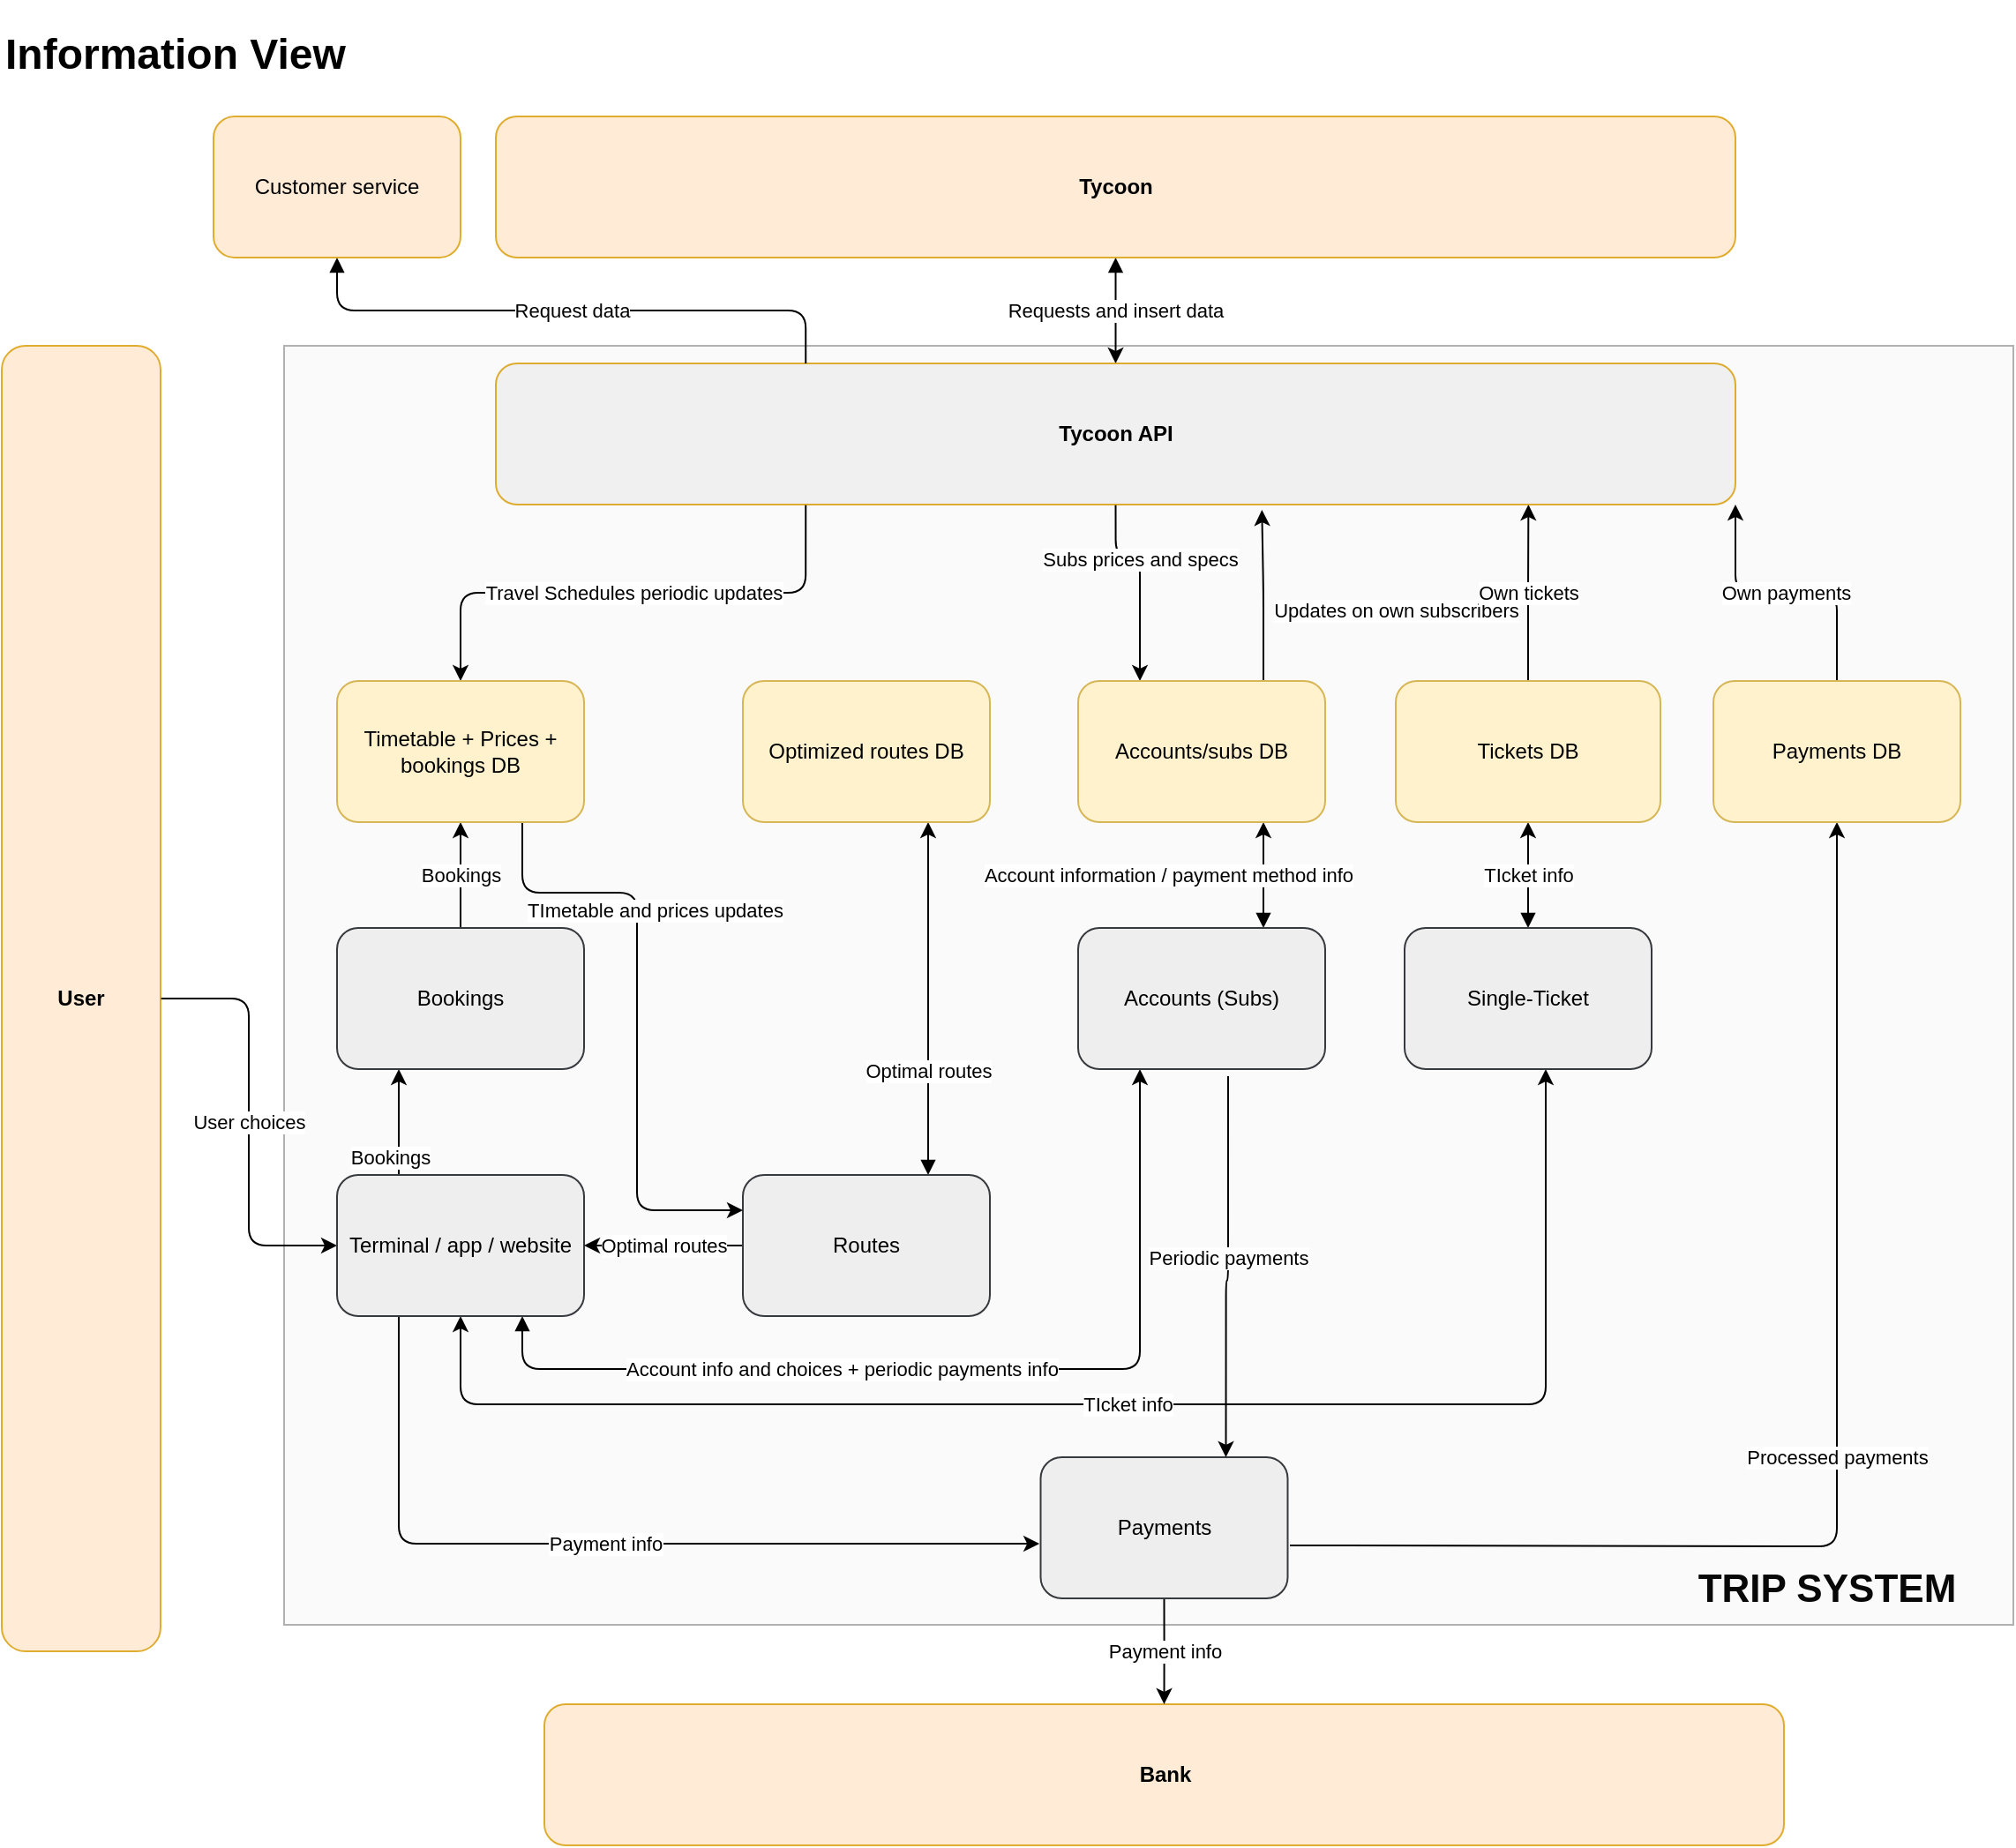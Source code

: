 <mxfile>
    <diagram id="ZQF833xw1EoGUe7-4v3m" name="Page-1">
        <mxGraphModel dx="691" dy="599" grid="1" gridSize="10" guides="1" tooltips="1" connect="1" arrows="1" fold="1" page="1" pageScale="1" pageWidth="850" pageHeight="1100" math="0" shadow="0">
            <root>
                <mxCell id="0"/>
                <mxCell id="1" parent="0"/>
                <mxCell id="297" value="" style="whiteSpace=wrap;html=1;shadow=0;glass=0;sketch=0;opacity=50;fillColor=#f5f5f5;strokeColor=#666666;fontColor=#333333;" parent="1" vertex="1">
                    <mxGeometry x="290" y="210" width="980" height="725" as="geometry"/>
                </mxCell>
                <mxCell id="366" value="User choices" style="edgeStyle=orthogonalEdgeStyle;html=1;exitX=1;exitY=0.5;exitDx=0;exitDy=0;entryX=0;entryY=0.5;entryDx=0;entryDy=0;startArrow=none;startFill=0;" parent="1" source="298" target="308" edge="1">
                    <mxGeometry relative="1" as="geometry"/>
                </mxCell>
                <mxCell id="298" value="&lt;b&gt;User&lt;/b&gt;" style="rounded=1;whiteSpace=wrap;html=1;fillColor=#ffe6cc;strokeColor=#d79b00;opacity=80;" parent="1" vertex="1">
                    <mxGeometry x="130" y="210" width="90" height="740" as="geometry"/>
                </mxCell>
                <mxCell id="346" value="Account info and choices + periodic payments info" style="edgeStyle=orthogonalEdgeStyle;html=1;exitX=0.75;exitY=1;exitDx=0;exitDy=0;entryX=0.25;entryY=1;entryDx=0;entryDy=0;startArrow=block;startFill=1;" parent="1" source="308" target="330" edge="1">
                    <mxGeometry x="-0.234" relative="1" as="geometry">
                        <Array as="points">
                            <mxPoint x="425" y="790"/>
                            <mxPoint x="775" y="790"/>
                        </Array>
                        <mxPoint as="offset"/>
                    </mxGeometry>
                </mxCell>
                <mxCell id="350" value="TIcket info" style="edgeStyle=orthogonalEdgeStyle;html=1;exitX=0.5;exitY=1;exitDx=0;exitDy=0;startArrow=classic;startFill=1;" parent="1" source="308" edge="1">
                    <mxGeometry relative="1" as="geometry">
                        <Array as="points">
                            <mxPoint x="390" y="810"/>
                            <mxPoint x="1005" y="810"/>
                        </Array>
                        <mxPoint x="1005" y="620" as="targetPoint"/>
                    </mxGeometry>
                </mxCell>
                <mxCell id="353" value="Bookings" style="edgeStyle=orthogonalEdgeStyle;html=1;exitX=0.25;exitY=0;exitDx=0;exitDy=0;entryX=0.25;entryY=1;entryDx=0;entryDy=0;" parent="1" source="308" target="310" edge="1">
                    <mxGeometry x="-0.667" y="5" relative="1" as="geometry">
                        <mxPoint as="offset"/>
                    </mxGeometry>
                </mxCell>
                <mxCell id="358" value="Payment info" style="edgeStyle=orthogonalEdgeStyle;html=1;exitX=0.25;exitY=1;exitDx=0;exitDy=0;entryX=-0.005;entryY=0.613;entryDx=0;entryDy=0;entryPerimeter=0;" parent="1" source="308" target="327" edge="1">
                    <mxGeometry relative="1" as="geometry"/>
                </mxCell>
                <mxCell id="308" value="Terminal / app / website" style="rounded=1;whiteSpace=wrap;html=1;fillColor=#eeeeee;strokeColor=#36393d;" parent="1" vertex="1">
                    <mxGeometry x="320" y="680" width="140" height="80" as="geometry"/>
                </mxCell>
                <mxCell id="352" value="Bookings" style="edgeStyle=orthogonalEdgeStyle;html=1;exitX=0.5;exitY=0;exitDx=0;exitDy=0;entryX=0.5;entryY=1;entryDx=0;entryDy=0;" parent="1" source="310" target="335" edge="1">
                    <mxGeometry relative="1" as="geometry"/>
                </mxCell>
                <mxCell id="310" value="Bookings" style="rounded=1;whiteSpace=wrap;html=1;fillColor=#eeeeee;strokeColor=#36393d;" parent="1" vertex="1">
                    <mxGeometry x="320" y="540" width="140" height="80" as="geometry"/>
                </mxCell>
                <mxCell id="320" value="&lt;b&gt;Bank&lt;/b&gt;" style="rounded=1;whiteSpace=wrap;html=1;fillColor=#ffe6cc;strokeColor=#d79b00;opacity=80;" parent="1" vertex="1">
                    <mxGeometry x="437.5" y="980" width="702.5" height="80" as="geometry"/>
                </mxCell>
                <mxCell id="338" value="Travel Schedules periodic updates" style="edgeStyle=orthogonalEdgeStyle;html=1;exitX=0.25;exitY=1;exitDx=0;exitDy=0;entryX=0.5;entryY=0;entryDx=0;entryDy=0;" parent="1" source="400" target="335" edge="1">
                    <mxGeometry relative="1" as="geometry">
                        <Array as="points">
                            <mxPoint x="586" y="350"/>
                            <mxPoint x="390" y="350"/>
                        </Array>
                    </mxGeometry>
                </mxCell>
                <mxCell id="365" value="Subs prices and specs" style="edgeStyle=orthogonalEdgeStyle;html=1;exitX=0.5;exitY=1;exitDx=0;exitDy=0;entryX=0.25;entryY=0;entryDx=0;entryDy=0;startArrow=none;startFill=0;" parent="1" source="400" target="333" edge="1">
                    <mxGeometry x="-0.217" relative="1" as="geometry">
                        <Array as="points">
                            <mxPoint x="761" y="330"/>
                            <mxPoint x="775" y="330"/>
                        </Array>
                        <mxPoint as="offset"/>
                    </mxGeometry>
                </mxCell>
                <mxCell id="401" value="Requests and insert data" style="edgeStyle=none;html=1;exitX=0.5;exitY=1;exitDx=0;exitDy=0;entryX=0.5;entryY=0;entryDx=0;entryDy=0;startArrow=block;startFill=1;" parent="1" source="323" target="400" edge="1">
                    <mxGeometry relative="1" as="geometry"/>
                </mxCell>
                <mxCell id="323" value="&lt;b&gt;Tycoon&lt;/b&gt;" style="rounded=1;whiteSpace=wrap;html=1;fillColor=#ffe6cc;strokeColor=#d79b00;opacity=80;" parent="1" vertex="1">
                    <mxGeometry x="410" y="80" width="702.5" height="80" as="geometry"/>
                </mxCell>
                <mxCell id="324" value="&lt;h1&gt;&lt;b&gt;&lt;font color=&quot;#080808&quot;&gt;TRIP SYSTEM&lt;/font&gt;&lt;/b&gt;&lt;/h1&gt;" style="edgeLabel;html=1;align=center;verticalAlign=middle;resizable=0;points=[];labelBackgroundColor=none;" parent="1" vertex="1" connectable="0">
                    <mxGeometry x="1180" y="900" as="geometry">
                        <mxPoint x="-16" y="15" as="offset"/>
                    </mxGeometry>
                </mxCell>
                <mxCell id="359" value="Payment info" style="edgeStyle=orthogonalEdgeStyle;html=1;exitX=0.5;exitY=1;exitDx=0;exitDy=0;" parent="1" source="327" target="320" edge="1">
                    <mxGeometry relative="1" as="geometry"/>
                </mxCell>
                <mxCell id="363" value="Processed payments" style="edgeStyle=orthogonalEdgeStyle;html=1;entryX=0.5;entryY=1;entryDx=0;entryDy=0;" parent="1" target="334" edge="1">
                    <mxGeometry relative="1" as="geometry">
                        <mxPoint x="860" y="890" as="sourcePoint"/>
                    </mxGeometry>
                </mxCell>
                <mxCell id="327" value="Payments" style="rounded=1;whiteSpace=wrap;html=1;fillColor=#eeeeee;strokeColor=#36393d;" parent="1" vertex="1">
                    <mxGeometry x="718.75" y="840" width="140" height="80" as="geometry"/>
                </mxCell>
                <mxCell id="341" value="Optimal routes" style="edgeStyle=orthogonalEdgeStyle;html=1;exitX=0.75;exitY=0;exitDx=0;exitDy=0;entryX=0.75;entryY=1;entryDx=0;entryDy=0;startArrow=block;startFill=1;" parent="1" source="328" target="336" edge="1">
                    <mxGeometry x="-0.412" relative="1" as="geometry">
                        <mxPoint as="offset"/>
                    </mxGeometry>
                </mxCell>
                <mxCell id="345" value="Optimal routes" style="edgeStyle=orthogonalEdgeStyle;html=1;exitX=0;exitY=0.5;exitDx=0;exitDy=0;entryX=1;entryY=0.5;entryDx=0;entryDy=0;" parent="1" source="328" target="308" edge="1">
                    <mxGeometry relative="1" as="geometry"/>
                </mxCell>
                <mxCell id="328" value="Routes" style="rounded=1;whiteSpace=wrap;html=1;fillColor=#eeeeee;strokeColor=#36393d;" parent="1" vertex="1">
                    <mxGeometry x="550" y="680" width="140" height="80" as="geometry"/>
                </mxCell>
                <mxCell id="343" value="Account information / payment method info" style="edgeStyle=orthogonalEdgeStyle;html=1;exitX=0.75;exitY=0;exitDx=0;exitDy=0;entryX=0.75;entryY=1;entryDx=0;entryDy=0;startArrow=block;startFill=1;" parent="1" source="330" target="333" edge="1">
                    <mxGeometry y="54" relative="1" as="geometry">
                        <mxPoint as="offset"/>
                    </mxGeometry>
                </mxCell>
                <mxCell id="361" value="Periodic payments" style="edgeStyle=orthogonalEdgeStyle;html=1;exitX=0.607;exitY=1.05;exitDx=0;exitDy=0;entryX=0.75;entryY=0;entryDx=0;entryDy=0;exitPerimeter=0;" parent="1" source="330" target="327" edge="1">
                    <mxGeometry x="-0.053" relative="1" as="geometry">
                        <Array as="points">
                            <mxPoint x="824" y="740"/>
                        </Array>
                        <mxPoint as="offset"/>
                    </mxGeometry>
                </mxCell>
                <mxCell id="330" value="Accounts (Subs)" style="rounded=1;whiteSpace=wrap;html=1;fillColor=#eeeeee;strokeColor=#36393d;" parent="1" vertex="1">
                    <mxGeometry x="740" y="540" width="140" height="80" as="geometry"/>
                </mxCell>
                <mxCell id="339" value="Updates on own subscribers" style="edgeStyle=orthogonalEdgeStyle;html=1;exitX=0.75;exitY=0;exitDx=0;exitDy=0;entryX=0.618;entryY=1.038;entryDx=0;entryDy=0;entryPerimeter=0;" parent="1" source="333" target="400" edge="1">
                    <mxGeometry x="-0.182" y="-75" relative="1" as="geometry">
                        <mxPoint as="offset"/>
                    </mxGeometry>
                </mxCell>
                <mxCell id="333" value="Accounts/subs DB" style="rounded=1;whiteSpace=wrap;html=1;fillColor=#fff2cc;strokeColor=#d6b656;" parent="1" vertex="1">
                    <mxGeometry x="740" y="400" width="140" height="80" as="geometry"/>
                </mxCell>
                <mxCell id="369" value="Own payments" style="edgeStyle=orthogonalEdgeStyle;html=1;exitX=0.5;exitY=0;exitDx=0;exitDy=0;entryX=1;entryY=1;entryDx=0;entryDy=0;startArrow=none;startFill=0;" parent="1" source="334" target="400" edge="1">
                    <mxGeometry relative="1" as="geometry"/>
                </mxCell>
                <mxCell id="334" value="Payments DB" style="rounded=1;whiteSpace=wrap;html=1;fillColor=#fff2cc;strokeColor=#d6b656;" parent="1" vertex="1">
                    <mxGeometry x="1100" y="400" width="140" height="80" as="geometry"/>
                </mxCell>
                <mxCell id="354" value="TImetable and prices updates" style="edgeStyle=orthogonalEdgeStyle;html=1;exitX=0.75;exitY=1;exitDx=0;exitDy=0;entryX=0;entryY=0.25;entryDx=0;entryDy=0;" parent="1" source="335" target="328" edge="1">
                    <mxGeometry x="-0.333" y="10" relative="1" as="geometry">
                        <Array as="points">
                            <mxPoint x="425" y="520"/>
                            <mxPoint x="490" y="520"/>
                            <mxPoint x="490" y="700"/>
                        </Array>
                        <mxPoint as="offset"/>
                    </mxGeometry>
                </mxCell>
                <mxCell id="335" value="Timetable + Prices + bookings DB" style="rounded=1;whiteSpace=wrap;html=1;fillColor=#fff2cc;strokeColor=#d6b656;" parent="1" vertex="1">
                    <mxGeometry x="320" y="400" width="140" height="80" as="geometry"/>
                </mxCell>
                <mxCell id="336" value="Optimized routes DB" style="rounded=1;whiteSpace=wrap;html=1;fillColor=#fff2cc;strokeColor=#d6b656;" parent="1" vertex="1">
                    <mxGeometry x="550" y="400" width="140" height="80" as="geometry"/>
                </mxCell>
                <mxCell id="351" value="TIcket info" style="edgeStyle=orthogonalEdgeStyle;html=1;exitX=0.5;exitY=0;exitDx=0;exitDy=0;entryX=0.5;entryY=1;entryDx=0;entryDy=0;startArrow=block;startFill=1;" parent="1" source="347" target="348" edge="1">
                    <mxGeometry relative="1" as="geometry">
                        <mxPoint as="offset"/>
                    </mxGeometry>
                </mxCell>
                <mxCell id="347" value="Single-Ticket" style="rounded=1;whiteSpace=wrap;html=1;fillColor=#eeeeee;strokeColor=#36393d;" parent="1" vertex="1">
                    <mxGeometry x="925" y="540" width="140" height="80" as="geometry"/>
                </mxCell>
                <mxCell id="368" value="Own tickets" style="edgeStyle=orthogonalEdgeStyle;html=1;exitX=0.5;exitY=0;exitDx=0;exitDy=0;entryX=0.833;entryY=1;entryDx=0;entryDy=0;startArrow=none;startFill=0;entryPerimeter=0;" parent="1" source="348" target="400" edge="1">
                    <mxGeometry relative="1" as="geometry"/>
                </mxCell>
                <mxCell id="348" value="Tickets DB" style="rounded=1;whiteSpace=wrap;html=1;fillColor=#fff2cc;strokeColor=#d6b656;" parent="1" vertex="1">
                    <mxGeometry x="920" y="400" width="150" height="80" as="geometry"/>
                </mxCell>
                <mxCell id="399" value="&lt;h1&gt;Information View&lt;/h1&gt;" style="text;strokeColor=none;align=left;fillColor=none;html=1;verticalAlign=middle;whiteSpace=wrap;rounded=0;" parent="1" vertex="1">
                    <mxGeometry x="130" y="30" width="670" height="30" as="geometry"/>
                </mxCell>
                <mxCell id="400" value="&lt;b&gt;Tycoon API&lt;/b&gt;" style="rounded=1;whiteSpace=wrap;html=1;fillColor=#EEEEEE;strokeColor=#d79b00;opacity=80;" parent="1" vertex="1">
                    <mxGeometry x="410" y="220" width="702.5" height="80" as="geometry"/>
                </mxCell>
                <mxCell id="403" value="Request data" style="edgeStyle=orthogonalEdgeStyle;html=1;exitX=0.5;exitY=1;exitDx=0;exitDy=0;entryX=0.25;entryY=0;entryDx=0;entryDy=0;startArrow=block;startFill=1;endArrow=none;endFill=0;" edge="1" parent="1" source="402" target="400">
                    <mxGeometry relative="1" as="geometry"/>
                </mxCell>
                <mxCell id="402" value="Customer service" style="rounded=1;whiteSpace=wrap;html=1;fillColor=#ffe6cc;strokeColor=#d79b00;opacity=80;" vertex="1" parent="1">
                    <mxGeometry x="250" y="80" width="140" height="80" as="geometry"/>
                </mxCell>
            </root>
        </mxGraphModel>
    </diagram>
</mxfile>